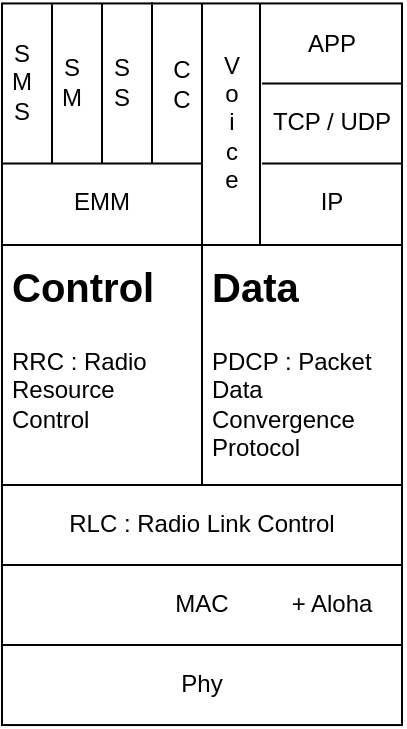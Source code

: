 <mxfile version="22.1.2" type="device">
  <diagram name="Page-1" id="OWqxqyxM07DjtwKq2Kkb">
    <mxGraphModel dx="1434" dy="746" grid="1" gridSize="10" guides="1" tooltips="1" connect="1" arrows="1" fold="1" page="1" pageScale="1" pageWidth="827" pageHeight="1169" math="0" shadow="0">
      <root>
        <mxCell id="0" />
        <mxCell id="1" parent="0" />
        <mxCell id="7UAffC4WuhHCZF1xiGJ9-9" value="" style="rounded=0;whiteSpace=wrap;html=1;" vertex="1" parent="1">
          <mxGeometry y="0.72" width="200" height="360.8" as="geometry" />
        </mxCell>
        <mxCell id="7UAffC4WuhHCZF1xiGJ9-12" value="" style="endArrow=none;html=1;rounded=0;exitX=0;exitY=0.898;exitDx=0;exitDy=0;exitPerimeter=0;entryX=1;entryY=0.898;entryDx=0;entryDy=0;entryPerimeter=0;" edge="1" parent="1">
          <mxGeometry width="50" height="50" relative="1" as="geometry">
            <mxPoint y="241.52" as="sourcePoint" />
            <mxPoint x="200" y="241.52" as="targetPoint" />
          </mxGeometry>
        </mxCell>
        <mxCell id="7UAffC4WuhHCZF1xiGJ9-13" value="" style="endArrow=none;html=1;rounded=0;exitX=0;exitY=0.898;exitDx=0;exitDy=0;exitPerimeter=0;entryX=1;entryY=0.898;entryDx=0;entryDy=0;entryPerimeter=0;" edge="1" parent="1">
          <mxGeometry width="50" height="50" relative="1" as="geometry">
            <mxPoint y="281.52" as="sourcePoint" />
            <mxPoint x="200" y="281.52" as="targetPoint" />
          </mxGeometry>
        </mxCell>
        <mxCell id="7UAffC4WuhHCZF1xiGJ9-14" value="" style="endArrow=none;html=1;rounded=0;exitX=0;exitY=0.898;exitDx=0;exitDy=0;exitPerimeter=0;entryX=1;entryY=0.898;entryDx=0;entryDy=0;entryPerimeter=0;" edge="1" parent="1">
          <mxGeometry width="50" height="50" relative="1" as="geometry">
            <mxPoint y="321.52" as="sourcePoint" />
            <mxPoint x="200" y="321.52" as="targetPoint" />
          </mxGeometry>
        </mxCell>
        <mxCell id="7UAffC4WuhHCZF1xiGJ9-15" value="Phy" style="text;html=1;strokeColor=none;fillColor=none;align=center;verticalAlign=middle;whiteSpace=wrap;rounded=0;" vertex="1" parent="1">
          <mxGeometry x="70" y="321.52" width="60" height="38.48" as="geometry" />
        </mxCell>
        <mxCell id="7UAffC4WuhHCZF1xiGJ9-16" value="MAC" style="text;html=1;strokeColor=none;fillColor=none;align=center;verticalAlign=middle;whiteSpace=wrap;rounded=0;" vertex="1" parent="1">
          <mxGeometry x="70" y="281.52" width="60" height="38.48" as="geometry" />
        </mxCell>
        <mxCell id="7UAffC4WuhHCZF1xiGJ9-17" value="RLC : Radio Link Control" style="text;html=1;strokeColor=none;fillColor=none;align=center;verticalAlign=middle;whiteSpace=wrap;rounded=0;" vertex="1" parent="1">
          <mxGeometry x="25" y="241.52" width="150" height="38.48" as="geometry" />
        </mxCell>
        <mxCell id="7UAffC4WuhHCZF1xiGJ9-18" value="+ Aloha" style="text;html=1;strokeColor=none;fillColor=none;align=center;verticalAlign=middle;whiteSpace=wrap;rounded=0;" vertex="1" parent="1">
          <mxGeometry x="130" y="285.76" width="70" height="30" as="geometry" />
        </mxCell>
        <mxCell id="7UAffC4WuhHCZF1xiGJ9-19" value="" style="endArrow=none;html=1;rounded=0;exitX=0;exitY=0.898;exitDx=0;exitDy=0;exitPerimeter=0;entryX=1;entryY=0.898;entryDx=0;entryDy=0;entryPerimeter=0;" edge="1" parent="1">
          <mxGeometry width="50" height="50" relative="1" as="geometry">
            <mxPoint y="121.52" as="sourcePoint" />
            <mxPoint x="200" y="121.52" as="targetPoint" />
          </mxGeometry>
        </mxCell>
        <mxCell id="7UAffC4WuhHCZF1xiGJ9-20" value="" style="endArrow=none;html=1;rounded=0;exitX=0.5;exitY=0;exitDx=0;exitDy=0;entryX=0.5;entryY=0;entryDx=0;entryDy=0;" edge="1" parent="1" source="7UAffC4WuhHCZF1xiGJ9-17" target="7UAffC4WuhHCZF1xiGJ9-9">
          <mxGeometry width="50" height="50" relative="1" as="geometry">
            <mxPoint x="310" y="231.52" as="sourcePoint" />
            <mxPoint x="100" y="121.52" as="targetPoint" />
          </mxGeometry>
        </mxCell>
        <mxCell id="7UAffC4WuhHCZF1xiGJ9-22" value="&lt;h1&gt;&lt;font style=&quot;font-size: 20px;&quot;&gt;Control&lt;/font&gt;&lt;/h1&gt;&lt;p&gt;RRC : Radio Resource Control&lt;/p&gt;" style="text;html=1;strokeColor=none;fillColor=none;spacing=5;spacingTop=-20;whiteSpace=wrap;overflow=hidden;rounded=0;" vertex="1" parent="1">
          <mxGeometry y="121.52" width="100" height="120" as="geometry" />
        </mxCell>
        <mxCell id="7UAffC4WuhHCZF1xiGJ9-23" value="&lt;h1 style=&quot;&quot;&gt;&lt;font style=&quot;font-size: 20px;&quot;&gt;Data&lt;/font&gt;&lt;/h1&gt;&lt;p style=&quot;&quot;&gt;PDCP : Packet Data Convergence Protocol&lt;/p&gt;" style="text;html=1;strokeColor=none;fillColor=none;spacing=5;spacingTop=-20;whiteSpace=wrap;overflow=hidden;rounded=0;align=left;" vertex="1" parent="1">
          <mxGeometry x="100" y="121.52" width="100" height="120" as="geometry" />
        </mxCell>
        <mxCell id="7UAffC4WuhHCZF1xiGJ9-28" value="" style="endArrow=none;html=1;rounded=0;" edge="1" parent="1">
          <mxGeometry width="50" height="50" relative="1" as="geometry">
            <mxPoint x="129" y="0.72" as="sourcePoint" />
            <mxPoint x="129" y="121.52" as="targetPoint" />
          </mxGeometry>
        </mxCell>
        <mxCell id="7UAffC4WuhHCZF1xiGJ9-30" value="" style="endArrow=none;html=1;rounded=0;entryX=0.25;entryY=0;entryDx=0;entryDy=0;" edge="1" parent="1" target="7UAffC4WuhHCZF1xiGJ9-9">
          <mxGeometry width="50" height="50" relative="1" as="geometry">
            <mxPoint x="50" y="80.72" as="sourcePoint" />
            <mxPoint x="280" y="80.72" as="targetPoint" />
          </mxGeometry>
        </mxCell>
        <mxCell id="7UAffC4WuhHCZF1xiGJ9-34" value="" style="endArrow=none;html=1;rounded=0;" edge="1" parent="1">
          <mxGeometry width="50" height="50" relative="1" as="geometry">
            <mxPoint y="80.72" as="sourcePoint" />
            <mxPoint x="100" y="80.72" as="targetPoint" />
          </mxGeometry>
        </mxCell>
        <mxCell id="7UAffC4WuhHCZF1xiGJ9-37" value="" style="endArrow=none;html=1;rounded=0;exitX=0.125;exitY=0.001;exitDx=0;exitDy=0;exitPerimeter=0;" edge="1" parent="1" source="7UAffC4WuhHCZF1xiGJ9-9">
          <mxGeometry width="50" height="50" relative="1" as="geometry">
            <mxPoint x="25" y="20.72" as="sourcePoint" />
            <mxPoint x="25" y="80.72" as="targetPoint" />
          </mxGeometry>
        </mxCell>
        <mxCell id="7UAffC4WuhHCZF1xiGJ9-38" value="" style="endArrow=none;html=1;rounded=0;exitX=0.375;exitY=-0.002;exitDx=0;exitDy=0;exitPerimeter=0;" edge="1" parent="1" source="7UAffC4WuhHCZF1xiGJ9-9">
          <mxGeometry width="50" height="50" relative="1" as="geometry">
            <mxPoint x="75" y="-9.28" as="sourcePoint" />
            <mxPoint x="75" y="80.72" as="targetPoint" />
          </mxGeometry>
        </mxCell>
        <mxCell id="7UAffC4WuhHCZF1xiGJ9-44" value="" style="endArrow=none;html=1;rounded=0;" edge="1" parent="1">
          <mxGeometry width="50" height="50" relative="1" as="geometry">
            <mxPoint x="200" y="40.72" as="sourcePoint" />
            <mxPoint x="130" y="40.72" as="targetPoint" />
          </mxGeometry>
        </mxCell>
        <mxCell id="7UAffC4WuhHCZF1xiGJ9-45" value="" style="endArrow=none;html=1;rounded=0;" edge="1" parent="1">
          <mxGeometry width="50" height="50" relative="1" as="geometry">
            <mxPoint x="200" y="80.72" as="sourcePoint" />
            <mxPoint x="130" y="80.72" as="targetPoint" />
          </mxGeometry>
        </mxCell>
        <mxCell id="7UAffC4WuhHCZF1xiGJ9-46" value="EMM" style="text;html=1;strokeColor=none;fillColor=none;align=center;verticalAlign=middle;whiteSpace=wrap;rounded=0;" vertex="1" parent="1">
          <mxGeometry y="80" width="100" height="40" as="geometry" />
        </mxCell>
        <mxCell id="7UAffC4WuhHCZF1xiGJ9-48" value="IP" style="text;html=1;strokeColor=none;fillColor=none;align=center;verticalAlign=middle;whiteSpace=wrap;rounded=0;" vertex="1" parent="1">
          <mxGeometry x="130" y="80" width="70" height="40" as="geometry" />
        </mxCell>
        <mxCell id="7UAffC4WuhHCZF1xiGJ9-49" value="V&lt;br&gt;o&lt;br&gt;i&lt;br&gt;c&lt;br&gt;e" style="text;html=1;strokeColor=none;fillColor=none;align=center;verticalAlign=middle;whiteSpace=wrap;rounded=0;" vertex="1" parent="1">
          <mxGeometry x="100" width="30" height="120" as="geometry" />
        </mxCell>
        <mxCell id="7UAffC4WuhHCZF1xiGJ9-50" value="TCP / UDP" style="text;html=1;strokeColor=none;fillColor=none;align=center;verticalAlign=middle;whiteSpace=wrap;rounded=0;" vertex="1" parent="1">
          <mxGeometry x="130" y="40" width="70" height="40" as="geometry" />
        </mxCell>
        <mxCell id="7UAffC4WuhHCZF1xiGJ9-51" value="APP" style="text;html=1;strokeColor=none;fillColor=none;align=center;verticalAlign=middle;whiteSpace=wrap;rounded=0;" vertex="1" parent="1">
          <mxGeometry x="130" y="0.72" width="70" height="40" as="geometry" />
        </mxCell>
        <mxCell id="7UAffC4WuhHCZF1xiGJ9-52" value="S&lt;br&gt;M&lt;br&gt;S" style="text;html=1;strokeColor=none;fillColor=none;align=center;verticalAlign=middle;whiteSpace=wrap;rounded=0;" vertex="1" parent="1">
          <mxGeometry width="20" height="80" as="geometry" />
        </mxCell>
        <mxCell id="7UAffC4WuhHCZF1xiGJ9-54" value="S&lt;br&gt;M" style="text;html=1;strokeColor=none;fillColor=none;align=center;verticalAlign=middle;whiteSpace=wrap;rounded=0;" vertex="1" parent="1">
          <mxGeometry x="25" width="20" height="80" as="geometry" />
        </mxCell>
        <mxCell id="7UAffC4WuhHCZF1xiGJ9-57" value="S&lt;br&gt;S" style="text;html=1;strokeColor=none;fillColor=none;align=center;verticalAlign=middle;whiteSpace=wrap;rounded=0;" vertex="1" parent="1">
          <mxGeometry x="50" width="20" height="80" as="geometry" />
        </mxCell>
        <mxCell id="7UAffC4WuhHCZF1xiGJ9-58" value="C&lt;br&gt;C" style="text;html=1;strokeColor=none;fillColor=none;align=center;verticalAlign=middle;whiteSpace=wrap;rounded=0;" vertex="1" parent="1">
          <mxGeometry x="80" y="0.72" width="20" height="80" as="geometry" />
        </mxCell>
      </root>
    </mxGraphModel>
  </diagram>
</mxfile>
